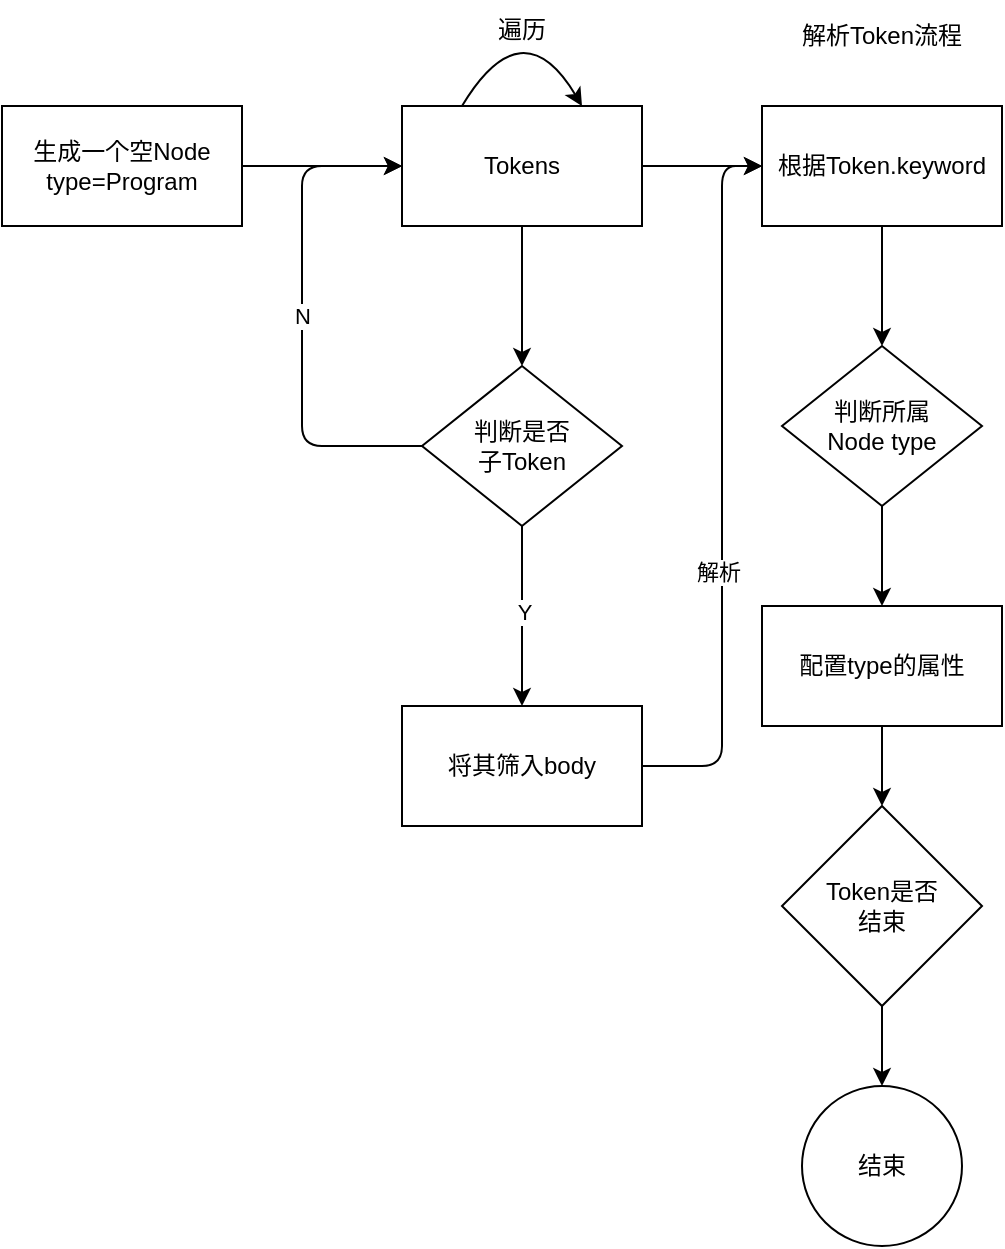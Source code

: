 <mxfile>
    <diagram id="86Wd6nhp0mqk-ur7TC3T" name="第 1 页">
        <mxGraphModel dx="887" dy="428" grid="1" gridSize="10" guides="1" tooltips="1" connect="1" arrows="1" fold="1" page="1" pageScale="1" pageWidth="1200" pageHeight="1920" math="0" shadow="0">
            <root>
                <mxCell id="0"/>
                <mxCell id="1" parent="0"/>
                <mxCell id="6" value="" style="edgeStyle=none;html=1;" parent="1" source="3" target="5" edge="1">
                    <mxGeometry relative="1" as="geometry"/>
                </mxCell>
                <mxCell id="3" value="生成一个空Node&lt;br&gt;type=Program" style="whiteSpace=wrap;html=1;rounded=0;" parent="1" vertex="1">
                    <mxGeometry x="130" y="170" width="120" height="60" as="geometry"/>
                </mxCell>
                <mxCell id="11" value="" style="edgeStyle=none;html=1;" parent="1" source="5" target="10" edge="1">
                    <mxGeometry relative="1" as="geometry"/>
                </mxCell>
                <mxCell id="12" value="" style="edgeStyle=none;html=1;" parent="1" source="5" target="9" edge="1">
                    <mxGeometry relative="1" as="geometry"/>
                </mxCell>
                <mxCell id="5" value="Tokens" style="whiteSpace=wrap;html=1;rounded=0;" parent="1" vertex="1">
                    <mxGeometry x="330" y="170" width="120" height="60" as="geometry"/>
                </mxCell>
                <mxCell id="7" style="edgeStyle=none;html=1;exitX=0.25;exitY=0;exitDx=0;exitDy=0;entryX=0.75;entryY=0;entryDx=0;entryDy=0;curved=1;" parent="1" source="5" target="5" edge="1">
                    <mxGeometry relative="1" as="geometry">
                        <Array as="points">
                            <mxPoint x="390" y="120"/>
                        </Array>
                    </mxGeometry>
                </mxCell>
                <mxCell id="8" value="遍历" style="text;html=1;strokeColor=none;fillColor=none;align=center;verticalAlign=middle;whiteSpace=wrap;rounded=0;" parent="1" vertex="1">
                    <mxGeometry x="360" y="117" width="60" height="30" as="geometry"/>
                </mxCell>
                <mxCell id="20" value="" style="edgeStyle=none;html=1;" parent="1" source="9" target="19" edge="1">
                    <mxGeometry relative="1" as="geometry"/>
                </mxCell>
                <mxCell id="9" value="根据Token.keyword" style="whiteSpace=wrap;html=1;rounded=0;" parent="1" vertex="1">
                    <mxGeometry x="510" y="170" width="120" height="60" as="geometry"/>
                </mxCell>
                <mxCell id="14" value="" style="edgeStyle=none;html=1;" parent="1" source="10" target="13" edge="1">
                    <mxGeometry relative="1" as="geometry"/>
                </mxCell>
                <mxCell id="16" value="Y" style="edgeLabel;html=1;align=center;verticalAlign=middle;resizable=0;points=[];" parent="14" vertex="1" connectable="0">
                    <mxGeometry x="-0.044" y="1" relative="1" as="geometry">
                        <mxPoint as="offset"/>
                    </mxGeometry>
                </mxCell>
                <mxCell id="15" value="N" style="edgeStyle=none;html=1;exitX=0;exitY=0.5;exitDx=0;exitDy=0;entryX=0;entryY=0.5;entryDx=0;entryDy=0;rounded=1;" parent="1" source="10" target="5" edge="1">
                    <mxGeometry relative="1" as="geometry">
                        <Array as="points">
                            <mxPoint x="280" y="340"/>
                            <mxPoint x="280" y="200"/>
                        </Array>
                    </mxGeometry>
                </mxCell>
                <mxCell id="10" value="判断是否&lt;br&gt;子Token" style="rhombus;whiteSpace=wrap;html=1;rounded=0;" parent="1" vertex="1">
                    <mxGeometry x="340" y="300" width="100" height="80" as="geometry"/>
                </mxCell>
                <mxCell id="17" style="edgeStyle=none;html=1;exitX=1;exitY=0.5;exitDx=0;exitDy=0;entryX=0;entryY=0.5;entryDx=0;entryDy=0;" parent="1" source="13" target="9" edge="1">
                    <mxGeometry relative="1" as="geometry">
                        <Array as="points">
                            <mxPoint x="490" y="500"/>
                            <mxPoint x="490" y="200"/>
                        </Array>
                    </mxGeometry>
                </mxCell>
                <mxCell id="18" value="解析" style="edgeLabel;html=1;align=center;verticalAlign=middle;resizable=0;points=[];" parent="17" vertex="1" connectable="0">
                    <mxGeometry x="-0.239" y="3" relative="1" as="geometry">
                        <mxPoint x="1" as="offset"/>
                    </mxGeometry>
                </mxCell>
                <mxCell id="13" value="将其筛入body" style="whiteSpace=wrap;html=1;rounded=0;" parent="1" vertex="1">
                    <mxGeometry x="330" y="470" width="120" height="60" as="geometry"/>
                </mxCell>
                <mxCell id="23" value="" style="edgeStyle=none;html=1;" parent="1" source="19" target="22" edge="1">
                    <mxGeometry relative="1" as="geometry"/>
                </mxCell>
                <mxCell id="19" value="判断所属&lt;br&gt;Node type" style="rhombus;whiteSpace=wrap;html=1;rounded=0;" parent="1" vertex="1">
                    <mxGeometry x="520" y="290" width="100" height="80" as="geometry"/>
                </mxCell>
                <mxCell id="21" value="解析Token流程" style="text;html=1;strokeColor=none;fillColor=none;align=center;verticalAlign=middle;whiteSpace=wrap;rounded=0;" parent="1" vertex="1">
                    <mxGeometry x="525" y="120" width="90" height="30" as="geometry"/>
                </mxCell>
                <mxCell id="25" value="" style="edgeStyle=none;html=1;" parent="1" source="22" target="24" edge="1">
                    <mxGeometry relative="1" as="geometry"/>
                </mxCell>
                <mxCell id="22" value="配置type的属性" style="whiteSpace=wrap;html=1;rounded=0;" parent="1" vertex="1">
                    <mxGeometry x="510" y="420" width="120" height="60" as="geometry"/>
                </mxCell>
                <mxCell id="27" value="" style="edgeStyle=none;html=1;" parent="1" source="24" target="26" edge="1">
                    <mxGeometry relative="1" as="geometry"/>
                </mxCell>
                <mxCell id="24" value="Token是否&lt;br&gt;结束" style="rhombus;whiteSpace=wrap;html=1;rounded=0;" parent="1" vertex="1">
                    <mxGeometry x="520" y="520" width="100" height="100" as="geometry"/>
                </mxCell>
                <mxCell id="26" value="结束" style="ellipse;whiteSpace=wrap;html=1;rounded=0;" parent="1" vertex="1">
                    <mxGeometry x="530" y="660" width="80" height="80" as="geometry"/>
                </mxCell>
            </root>
        </mxGraphModel>
    </diagram>
</mxfile>